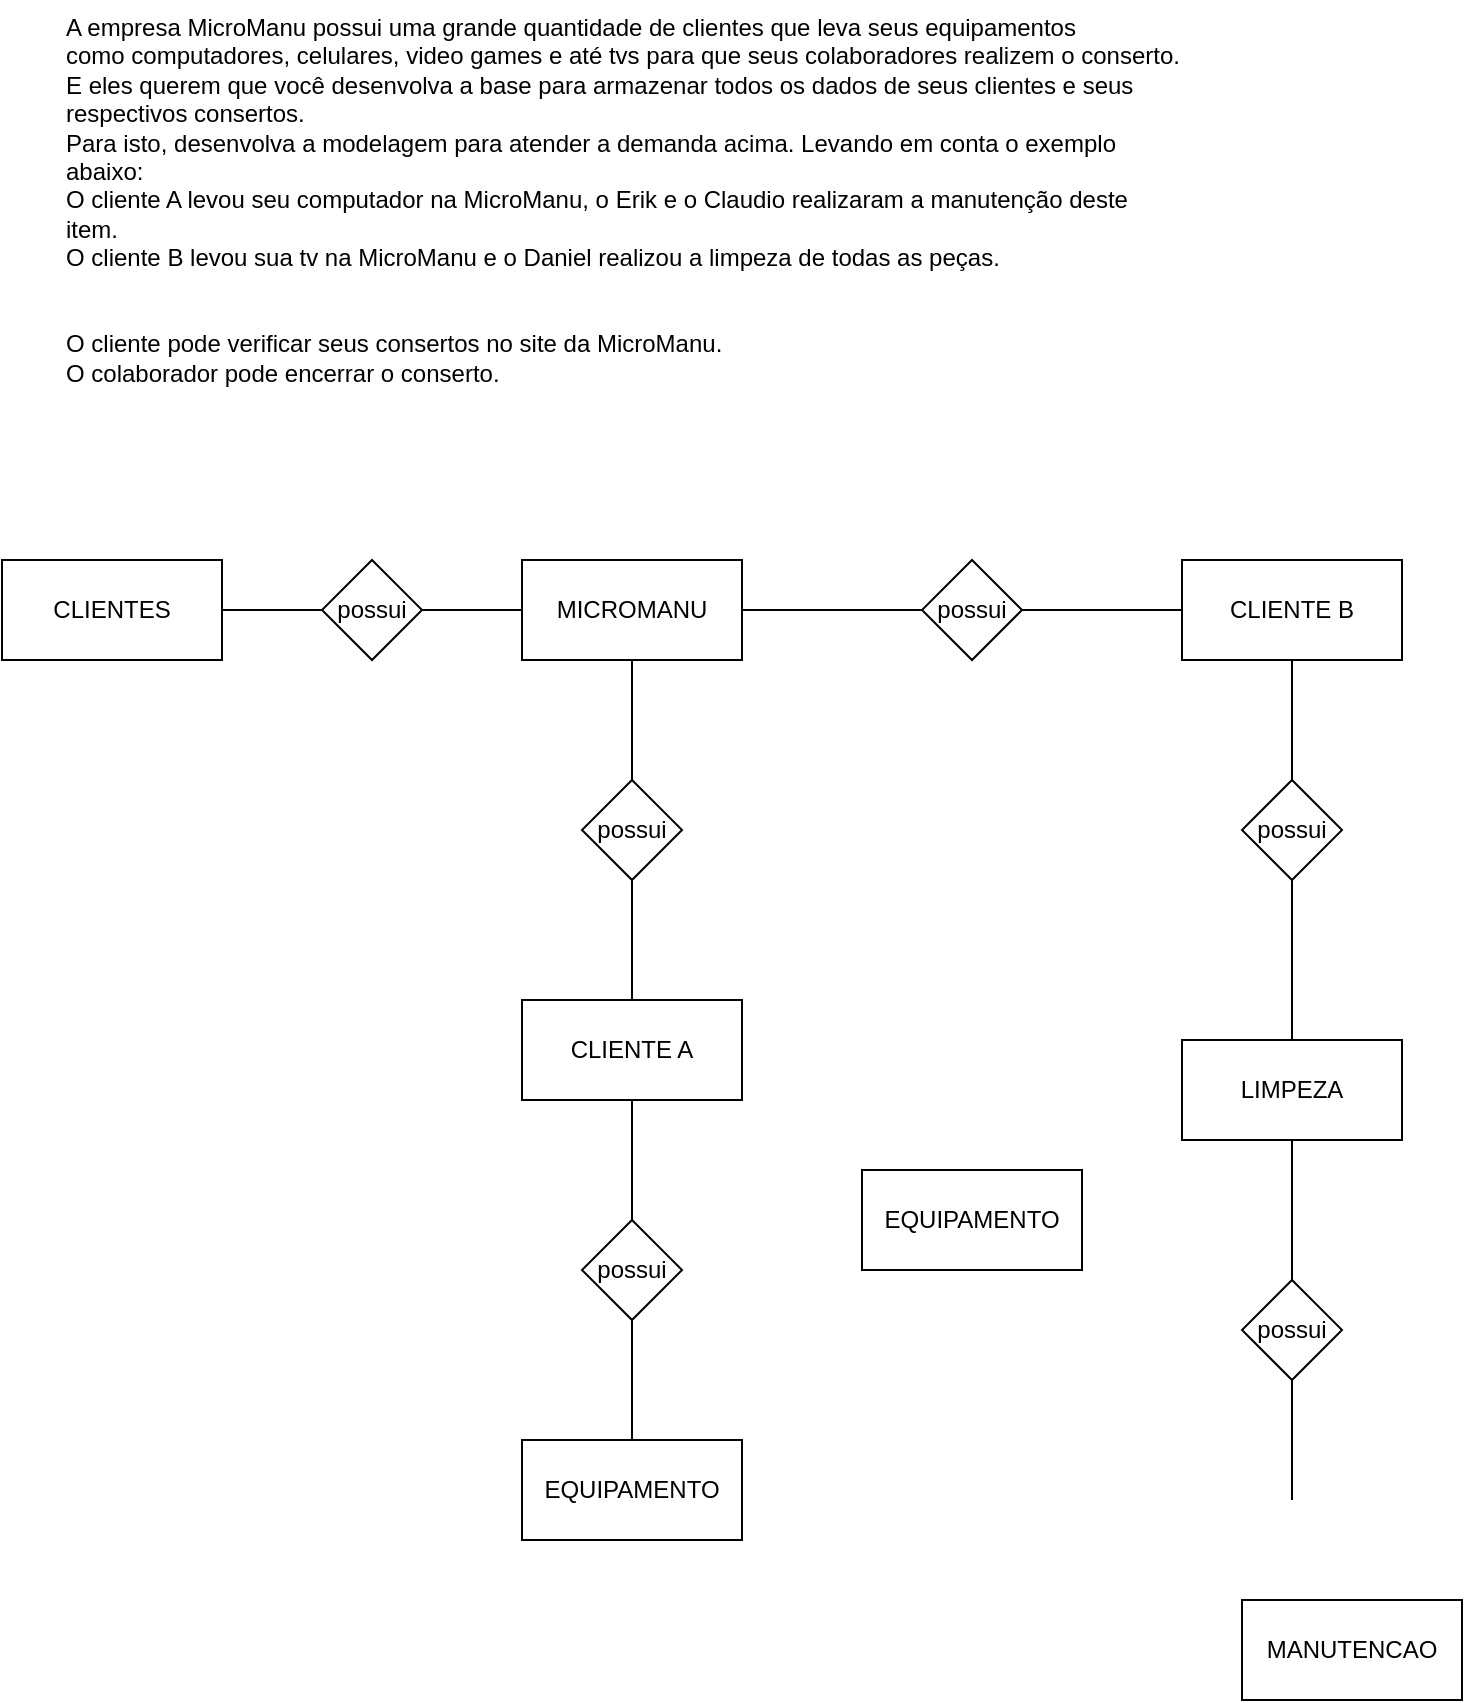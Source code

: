 <mxfile version="21.6.5" type="device">
  <diagram name="Página-1" id="wja5E0gYPCoTGKnr3f79">
    <mxGraphModel dx="1050" dy="581" grid="1" gridSize="10" guides="1" tooltips="1" connect="1" arrows="1" fold="1" page="1" pageScale="1" pageWidth="827" pageHeight="1169" math="0" shadow="0">
      <root>
        <mxCell id="0" />
        <mxCell id="1" parent="0" />
        <mxCell id="JsH4hU-uWybuU9PHybVC-1" value="A empresa MicroManu possui uma grande quantidade de clientes que leva seus equipamentos &#xa;como computadores, celulares, video games e até tvs para que seus colaboradores realizem o conserto.&#xa;E eles querem que você desenvolva a base para armazenar todos os dados de seus clientes e seus respectivos consertos.&#xa;Para isto, desenvolva a modelagem para atender a demanda acima. Levando em conta o exemplo abaixo:&#xa;O cliente A levou seu computador na MicroManu, o Erik e o Claudio realizaram a manutenção deste item.&#xa;O cliente B levou sua tv na MicroManu e o Daniel realizou a limpeza de todas as peças.&#xa;&#xa;&#xa;O cliente pode verificar seus consertos no site da MicroManu.&#xa;O colaborador pode encerrar o conserto." style="text;whiteSpace=wrap;" vertex="1" parent="1">
          <mxGeometry x="90" width="560" height="230" as="geometry" />
        </mxCell>
        <mxCell id="JsH4hU-uWybuU9PHybVC-12" style="edgeStyle=orthogonalEdgeStyle;rounded=0;orthogonalLoop=1;jettySize=auto;html=1;entryX=0.5;entryY=0;entryDx=0;entryDy=0;endArrow=none;endFill=0;" edge="1" parent="1" source="JsH4hU-uWybuU9PHybVC-2" target="JsH4hU-uWybuU9PHybVC-11">
          <mxGeometry relative="1" as="geometry" />
        </mxCell>
        <mxCell id="JsH4hU-uWybuU9PHybVC-2" value="MICROMANU" style="html=1;whiteSpace=wrap;" vertex="1" parent="1">
          <mxGeometry x="320" y="280" width="110" height="50" as="geometry" />
        </mxCell>
        <mxCell id="JsH4hU-uWybuU9PHybVC-3" value="CLIENTE A" style="html=1;whiteSpace=wrap;" vertex="1" parent="1">
          <mxGeometry x="320" y="500" width="110" height="50" as="geometry" />
        </mxCell>
        <mxCell id="JsH4hU-uWybuU9PHybVC-4" value="CLIENTE B" style="html=1;whiteSpace=wrap;" vertex="1" parent="1">
          <mxGeometry x="650" y="280" width="110" height="50" as="geometry" />
        </mxCell>
        <mxCell id="JsH4hU-uWybuU9PHybVC-5" value="MANUTENCAO" style="html=1;whiteSpace=wrap;" vertex="1" parent="1">
          <mxGeometry x="680" y="800" width="110" height="50" as="geometry" />
        </mxCell>
        <mxCell id="JsH4hU-uWybuU9PHybVC-6" value="LIMPEZA" style="html=1;whiteSpace=wrap;" vertex="1" parent="1">
          <mxGeometry x="650" y="520" width="110" height="50" as="geometry" />
        </mxCell>
        <mxCell id="JsH4hU-uWybuU9PHybVC-9" style="edgeStyle=orthogonalEdgeStyle;rounded=0;orthogonalLoop=1;jettySize=auto;html=1;endArrow=none;endFill=0;" edge="1" parent="1" source="JsH4hU-uWybuU9PHybVC-7" target="JsH4hU-uWybuU9PHybVC-8">
          <mxGeometry relative="1" as="geometry" />
        </mxCell>
        <mxCell id="JsH4hU-uWybuU9PHybVC-7" value="CLIENTES" style="html=1;whiteSpace=wrap;" vertex="1" parent="1">
          <mxGeometry x="60" y="280" width="110" height="50" as="geometry" />
        </mxCell>
        <mxCell id="JsH4hU-uWybuU9PHybVC-10" style="edgeStyle=orthogonalEdgeStyle;rounded=0;orthogonalLoop=1;jettySize=auto;html=1;entryX=0;entryY=0.5;entryDx=0;entryDy=0;endArrow=none;endFill=0;" edge="1" parent="1" source="JsH4hU-uWybuU9PHybVC-8" target="JsH4hU-uWybuU9PHybVC-2">
          <mxGeometry relative="1" as="geometry">
            <Array as="points">
              <mxPoint x="290" y="305" />
              <mxPoint x="290" y="305" />
            </Array>
          </mxGeometry>
        </mxCell>
        <mxCell id="JsH4hU-uWybuU9PHybVC-8" value="possui" style="rhombus;whiteSpace=wrap;html=1;" vertex="1" parent="1">
          <mxGeometry x="220" y="280" width="50" height="50" as="geometry" />
        </mxCell>
        <mxCell id="JsH4hU-uWybuU9PHybVC-13" style="edgeStyle=orthogonalEdgeStyle;rounded=0;orthogonalLoop=1;jettySize=auto;html=1;entryX=0.5;entryY=0;entryDx=0;entryDy=0;endArrow=none;endFill=0;" edge="1" parent="1" source="JsH4hU-uWybuU9PHybVC-11" target="JsH4hU-uWybuU9PHybVC-3">
          <mxGeometry relative="1" as="geometry">
            <mxPoint x="375" y="520" as="targetPoint" />
          </mxGeometry>
        </mxCell>
        <mxCell id="JsH4hU-uWybuU9PHybVC-11" value="possui" style="rhombus;whiteSpace=wrap;html=1;" vertex="1" parent="1">
          <mxGeometry x="350" y="390" width="50" height="50" as="geometry" />
        </mxCell>
        <mxCell id="JsH4hU-uWybuU9PHybVC-16" style="edgeStyle=orthogonalEdgeStyle;rounded=0;orthogonalLoop=1;jettySize=auto;html=1;entryX=0.5;entryY=1;entryDx=0;entryDy=0;endArrow=none;endFill=0;" edge="1" parent="1" source="JsH4hU-uWybuU9PHybVC-15" target="JsH4hU-uWybuU9PHybVC-3">
          <mxGeometry relative="1" as="geometry" />
        </mxCell>
        <mxCell id="JsH4hU-uWybuU9PHybVC-17" style="edgeStyle=orthogonalEdgeStyle;rounded=0;orthogonalLoop=1;jettySize=auto;html=1;endArrow=none;endFill=0;entryX=0.5;entryY=0;entryDx=0;entryDy=0;" edge="1" parent="1" source="JsH4hU-uWybuU9PHybVC-15" target="JsH4hU-uWybuU9PHybVC-26">
          <mxGeometry relative="1" as="geometry">
            <mxPoint x="375" y="720" as="targetPoint" />
          </mxGeometry>
        </mxCell>
        <mxCell id="JsH4hU-uWybuU9PHybVC-15" value="possui" style="rhombus;whiteSpace=wrap;html=1;" vertex="1" parent="1">
          <mxGeometry x="350" y="610" width="50" height="50" as="geometry" />
        </mxCell>
        <mxCell id="JsH4hU-uWybuU9PHybVC-20" style="edgeStyle=orthogonalEdgeStyle;rounded=0;orthogonalLoop=1;jettySize=auto;html=1;entryX=1;entryY=0.5;entryDx=0;entryDy=0;endArrow=none;endFill=0;" edge="1" parent="1" source="JsH4hU-uWybuU9PHybVC-19" target="JsH4hU-uWybuU9PHybVC-2">
          <mxGeometry relative="1" as="geometry" />
        </mxCell>
        <mxCell id="JsH4hU-uWybuU9PHybVC-21" style="edgeStyle=orthogonalEdgeStyle;rounded=0;orthogonalLoop=1;jettySize=auto;html=1;exitX=1;exitY=0.5;exitDx=0;exitDy=0;entryX=0;entryY=0.5;entryDx=0;entryDy=0;endArrow=none;endFill=0;" edge="1" parent="1" source="JsH4hU-uWybuU9PHybVC-19" target="JsH4hU-uWybuU9PHybVC-4">
          <mxGeometry relative="1" as="geometry" />
        </mxCell>
        <mxCell id="JsH4hU-uWybuU9PHybVC-19" value="possui" style="rhombus;whiteSpace=wrap;html=1;" vertex="1" parent="1">
          <mxGeometry x="520" y="280" width="50" height="50" as="geometry" />
        </mxCell>
        <mxCell id="JsH4hU-uWybuU9PHybVC-23" style="edgeStyle=orthogonalEdgeStyle;rounded=0;orthogonalLoop=1;jettySize=auto;html=1;entryX=0.5;entryY=1;entryDx=0;entryDy=0;endArrow=none;endFill=0;" edge="1" parent="1" source="JsH4hU-uWybuU9PHybVC-22" target="JsH4hU-uWybuU9PHybVC-4">
          <mxGeometry relative="1" as="geometry" />
        </mxCell>
        <mxCell id="JsH4hU-uWybuU9PHybVC-24" style="edgeStyle=orthogonalEdgeStyle;rounded=0;orthogonalLoop=1;jettySize=auto;html=1;entryX=0.5;entryY=0;entryDx=0;entryDy=0;endArrow=none;endFill=0;" edge="1" parent="1" source="JsH4hU-uWybuU9PHybVC-22" target="JsH4hU-uWybuU9PHybVC-6">
          <mxGeometry relative="1" as="geometry" />
        </mxCell>
        <mxCell id="JsH4hU-uWybuU9PHybVC-22" value="possui" style="rhombus;whiteSpace=wrap;html=1;" vertex="1" parent="1">
          <mxGeometry x="680" y="390" width="50" height="50" as="geometry" />
        </mxCell>
        <mxCell id="JsH4hU-uWybuU9PHybVC-25" value="EQUIPAMENTO" style="html=1;whiteSpace=wrap;" vertex="1" parent="1">
          <mxGeometry x="490" y="585" width="110" height="50" as="geometry" />
        </mxCell>
        <mxCell id="JsH4hU-uWybuU9PHybVC-26" value="EQUIPAMENTO" style="html=1;whiteSpace=wrap;" vertex="1" parent="1">
          <mxGeometry x="320" y="720" width="110" height="50" as="geometry" />
        </mxCell>
        <mxCell id="JsH4hU-uWybuU9PHybVC-29" style="edgeStyle=orthogonalEdgeStyle;rounded=0;orthogonalLoop=1;jettySize=auto;html=1;entryX=0.5;entryY=1;entryDx=0;entryDy=0;endArrow=none;endFill=0;" edge="1" source="JsH4hU-uWybuU9PHybVC-31" parent="1" target="JsH4hU-uWybuU9PHybVC-6">
          <mxGeometry relative="1" as="geometry">
            <mxPoint x="705" y="580" as="targetPoint" />
          </mxGeometry>
        </mxCell>
        <mxCell id="JsH4hU-uWybuU9PHybVC-30" style="edgeStyle=orthogonalEdgeStyle;rounded=0;orthogonalLoop=1;jettySize=auto;html=1;endArrow=none;endFill=0;entryX=0.5;entryY=0;entryDx=0;entryDy=0;" edge="1" source="JsH4hU-uWybuU9PHybVC-31" parent="1">
          <mxGeometry relative="1" as="geometry">
            <mxPoint x="705" y="750" as="targetPoint" />
          </mxGeometry>
        </mxCell>
        <mxCell id="JsH4hU-uWybuU9PHybVC-31" value="possui" style="rhombus;whiteSpace=wrap;html=1;" vertex="1" parent="1">
          <mxGeometry x="680" y="640" width="50" height="50" as="geometry" />
        </mxCell>
      </root>
    </mxGraphModel>
  </diagram>
</mxfile>
